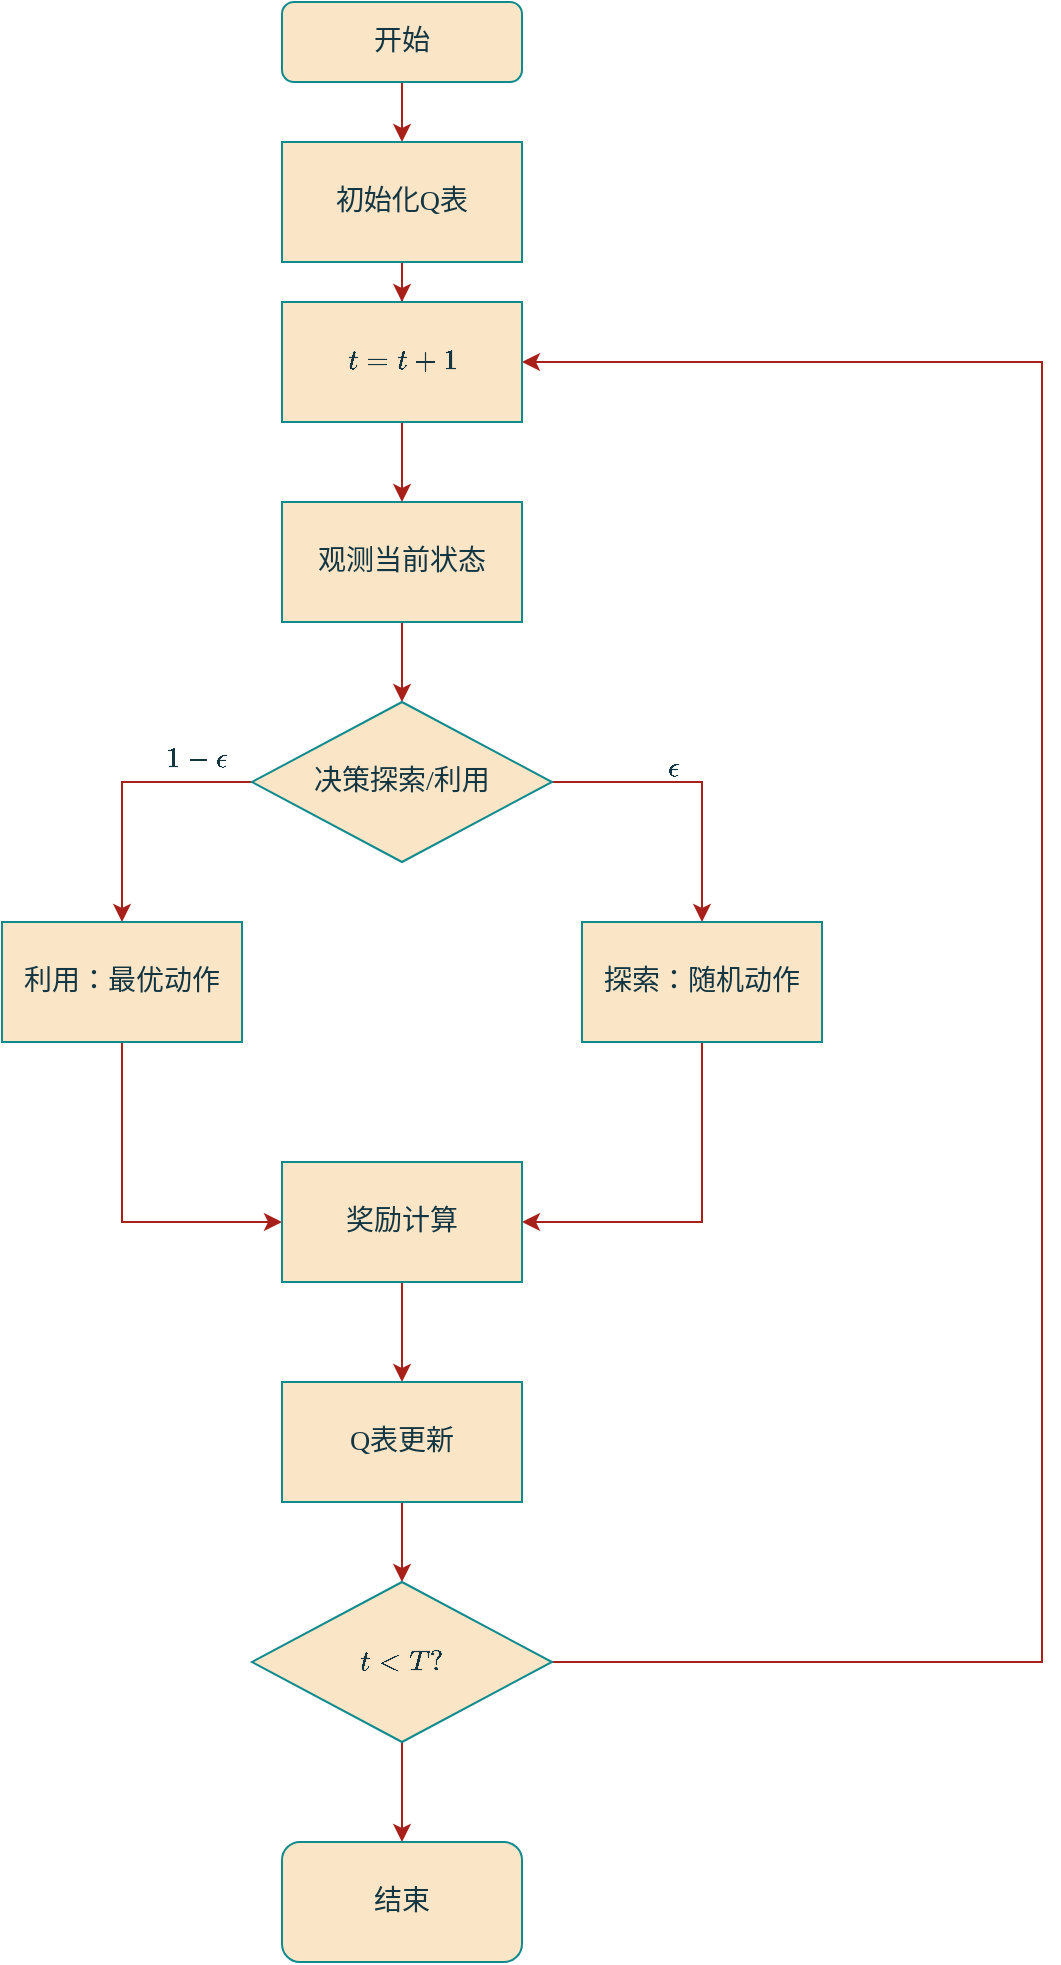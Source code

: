 <mxfile version="26.2.6">
  <diagram id="C5RBs43oDa-KdzZeNtuy" name="Page-1">
    <mxGraphModel dx="1207" dy="741" grid="1" gridSize="10" guides="1" tooltips="1" connect="1" arrows="1" fold="1" page="1" pageScale="1" pageWidth="827" pageHeight="1169" background="none" math="1" shadow="0">
      <root>
        <mxCell id="WIyWlLk6GJQsqaUBKTNV-0" />
        <mxCell id="WIyWlLk6GJQsqaUBKTNV-1" parent="WIyWlLk6GJQsqaUBKTNV-0" />
        <mxCell id="54ulJrPKZDDIkLWZrO97-37" style="edgeStyle=orthogonalEdgeStyle;rounded=0;orthogonalLoop=1;jettySize=auto;html=1;exitX=0.5;exitY=1;exitDx=0;exitDy=0;entryX=0.5;entryY=0;entryDx=0;entryDy=0;labelBackgroundColor=none;strokeColor=#A8201A;fontColor=default;" edge="1" parent="WIyWlLk6GJQsqaUBKTNV-1" source="WIyWlLk6GJQsqaUBKTNV-3" target="54ulJrPKZDDIkLWZrO97-1">
          <mxGeometry relative="1" as="geometry" />
        </mxCell>
        <mxCell id="WIyWlLk6GJQsqaUBKTNV-3" value="&lt;font style=&quot;font-size: 14px;&quot; face=&quot;宋体&quot;&gt;开始&lt;/font&gt;" style="rounded=1;whiteSpace=wrap;html=1;fontSize=12;glass=0;strokeWidth=1;shadow=0;labelBackgroundColor=none;fillColor=#FAE5C7;strokeColor=#0F8B8D;fontColor=#143642;" parent="WIyWlLk6GJQsqaUBKTNV-1" vertex="1">
          <mxGeometry x="160" y="20" width="120" height="40" as="geometry" />
        </mxCell>
        <mxCell id="54ulJrPKZDDIkLWZrO97-39" value="" style="edgeStyle=orthogonalEdgeStyle;rounded=0;orthogonalLoop=1;jettySize=auto;html=1;labelBackgroundColor=none;strokeColor=#A8201A;fontColor=default;" edge="1" parent="WIyWlLk6GJQsqaUBKTNV-1" source="54ulJrPKZDDIkLWZrO97-1" target="54ulJrPKZDDIkLWZrO97-38">
          <mxGeometry relative="1" as="geometry" />
        </mxCell>
        <mxCell id="54ulJrPKZDDIkLWZrO97-1" value="&lt;font style=&quot;font-size: 14px;&quot; face=&quot;宋体&quot;&gt;初始化Q表&lt;/font&gt;" style="rounded=0;whiteSpace=wrap;html=1;labelBackgroundColor=none;fillColor=#FAE5C7;strokeColor=#0F8B8D;fontColor=#143642;" vertex="1" parent="WIyWlLk6GJQsqaUBKTNV-1">
          <mxGeometry x="160" y="90" width="120" height="60" as="geometry" />
        </mxCell>
        <mxCell id="54ulJrPKZDDIkLWZrO97-5" value="" style="edgeStyle=orthogonalEdgeStyle;rounded=0;orthogonalLoop=1;jettySize=auto;html=1;labelBackgroundColor=none;strokeColor=#A8201A;fontColor=default;" edge="1" parent="WIyWlLk6GJQsqaUBKTNV-1" source="54ulJrPKZDDIkLWZrO97-2" target="54ulJrPKZDDIkLWZrO97-4">
          <mxGeometry relative="1" as="geometry" />
        </mxCell>
        <mxCell id="54ulJrPKZDDIkLWZrO97-2" value="&lt;font style=&quot;font-size: 14px;&quot; face=&quot;宋体&quot;&gt;观测当前状态&lt;/font&gt;" style="whiteSpace=wrap;html=1;rounded=0;labelBackgroundColor=none;fillColor=#FAE5C7;strokeColor=#0F8B8D;fontColor=#143642;" vertex="1" parent="WIyWlLk6GJQsqaUBKTNV-1">
          <mxGeometry x="160" y="270" width="120" height="60" as="geometry" />
        </mxCell>
        <mxCell id="54ulJrPKZDDIkLWZrO97-7" value="" style="edgeStyle=orthogonalEdgeStyle;rounded=0;orthogonalLoop=1;jettySize=auto;html=1;labelBackgroundColor=none;strokeColor=#A8201A;fontColor=default;" edge="1" parent="WIyWlLk6GJQsqaUBKTNV-1" source="54ulJrPKZDDIkLWZrO97-4" target="54ulJrPKZDDIkLWZrO97-6">
          <mxGeometry relative="1" as="geometry" />
        </mxCell>
        <mxCell id="54ulJrPKZDDIkLWZrO97-9" value="" style="edgeStyle=orthogonalEdgeStyle;rounded=0;orthogonalLoop=1;jettySize=auto;html=1;labelBackgroundColor=none;strokeColor=#A8201A;fontColor=default;" edge="1" parent="WIyWlLk6GJQsqaUBKTNV-1" source="54ulJrPKZDDIkLWZrO97-4" target="54ulJrPKZDDIkLWZrO97-8">
          <mxGeometry relative="1" as="geometry" />
        </mxCell>
        <mxCell id="54ulJrPKZDDIkLWZrO97-4" value="&lt;font style=&quot;font-size: 14px;&quot; face=&quot;宋体&quot;&gt;决策探索/利用&lt;/font&gt;" style="rhombus;whiteSpace=wrap;html=1;rounded=0;labelBackgroundColor=none;fillColor=#FAE5C7;strokeColor=#0F8B8D;fontColor=#143642;" vertex="1" parent="WIyWlLk6GJQsqaUBKTNV-1">
          <mxGeometry x="145" y="370" width="150" height="80" as="geometry" />
        </mxCell>
        <mxCell id="54ulJrPKZDDIkLWZrO97-25" style="edgeStyle=orthogonalEdgeStyle;rounded=0;orthogonalLoop=1;jettySize=auto;html=1;entryX=1;entryY=0.5;entryDx=0;entryDy=0;labelBackgroundColor=none;strokeColor=#A8201A;fontColor=default;" edge="1" parent="WIyWlLk6GJQsqaUBKTNV-1" source="54ulJrPKZDDIkLWZrO97-6">
          <mxGeometry relative="1" as="geometry">
            <mxPoint x="280" y="630" as="targetPoint" />
            <Array as="points">
              <mxPoint x="370" y="630" />
            </Array>
          </mxGeometry>
        </mxCell>
        <mxCell id="54ulJrPKZDDIkLWZrO97-6" value="&lt;font face=&quot;宋体&quot; style=&quot;font-size: 14px;&quot;&gt;探索：随机动作&lt;/font&gt;" style="whiteSpace=wrap;html=1;rounded=0;labelBackgroundColor=none;fillColor=#FAE5C7;strokeColor=#0F8B8D;fontColor=#143642;" vertex="1" parent="WIyWlLk6GJQsqaUBKTNV-1">
          <mxGeometry x="310" y="480" width="120" height="60" as="geometry" />
        </mxCell>
        <mxCell id="54ulJrPKZDDIkLWZrO97-24" style="edgeStyle=orthogonalEdgeStyle;rounded=0;orthogonalLoop=1;jettySize=auto;html=1;entryX=0;entryY=0.5;entryDx=0;entryDy=0;labelBackgroundColor=none;strokeColor=#A8201A;fontColor=default;" edge="1" parent="WIyWlLk6GJQsqaUBKTNV-1" source="54ulJrPKZDDIkLWZrO97-8">
          <mxGeometry relative="1" as="geometry">
            <mxPoint x="160" y="630" as="targetPoint" />
            <Array as="points">
              <mxPoint x="80" y="630" />
            </Array>
          </mxGeometry>
        </mxCell>
        <mxCell id="54ulJrPKZDDIkLWZrO97-8" value="&lt;font style=&quot;font-size: 14px;&quot; face=&quot;宋体&quot;&gt;利用：最优动作&lt;/font&gt;" style="rounded=0;whiteSpace=wrap;html=1;labelBackgroundColor=none;fillColor=#FAE5C7;strokeColor=#0F8B8D;fontColor=#143642;" vertex="1" parent="WIyWlLk6GJQsqaUBKTNV-1">
          <mxGeometry x="20" y="480" width="120" height="60" as="geometry" />
        </mxCell>
        <mxCell id="54ulJrPKZDDIkLWZrO97-31" value="" style="edgeStyle=orthogonalEdgeStyle;rounded=0;orthogonalLoop=1;jettySize=auto;html=1;labelBackgroundColor=none;strokeColor=#A8201A;fontColor=default;" edge="1" parent="WIyWlLk6GJQsqaUBKTNV-1" source="54ulJrPKZDDIkLWZrO97-26" target="54ulJrPKZDDIkLWZrO97-30">
          <mxGeometry relative="1" as="geometry" />
        </mxCell>
        <mxCell id="54ulJrPKZDDIkLWZrO97-26" value="&lt;font style=&quot;font-size: 14px;&quot; face=&quot;宋体&quot;&gt;奖励计算&lt;/font&gt;" style="whiteSpace=wrap;html=1;rounded=0;labelBackgroundColor=none;fillColor=#FAE5C7;strokeColor=#0F8B8D;fontColor=#143642;" vertex="1" parent="WIyWlLk6GJQsqaUBKTNV-1">
          <mxGeometry x="160" y="600" width="120" height="60" as="geometry" />
        </mxCell>
        <mxCell id="54ulJrPKZDDIkLWZrO97-33" value="" style="edgeStyle=orthogonalEdgeStyle;rounded=0;orthogonalLoop=1;jettySize=auto;html=1;labelBackgroundColor=none;strokeColor=#A8201A;fontColor=default;" edge="1" parent="WIyWlLk6GJQsqaUBKTNV-1" source="54ulJrPKZDDIkLWZrO97-30" target="54ulJrPKZDDIkLWZrO97-32">
          <mxGeometry relative="1" as="geometry" />
        </mxCell>
        <mxCell id="54ulJrPKZDDIkLWZrO97-30" value="&lt;font style=&quot;font-size: 14px;&quot; face=&quot;宋体&quot;&gt;Q表更新&lt;/font&gt;" style="whiteSpace=wrap;html=1;rounded=0;labelBackgroundColor=none;fillColor=#FAE5C7;strokeColor=#0F8B8D;fontColor=#143642;" vertex="1" parent="WIyWlLk6GJQsqaUBKTNV-1">
          <mxGeometry x="160" y="710" width="120" height="60" as="geometry" />
        </mxCell>
        <mxCell id="54ulJrPKZDDIkLWZrO97-35" value="" style="edgeStyle=orthogonalEdgeStyle;rounded=0;orthogonalLoop=1;jettySize=auto;html=1;labelBackgroundColor=none;strokeColor=#A8201A;fontColor=default;" edge="1" parent="WIyWlLk6GJQsqaUBKTNV-1" source="54ulJrPKZDDIkLWZrO97-32" target="54ulJrPKZDDIkLWZrO97-34">
          <mxGeometry relative="1" as="geometry" />
        </mxCell>
        <mxCell id="54ulJrPKZDDIkLWZrO97-41" style="edgeStyle=orthogonalEdgeStyle;rounded=0;orthogonalLoop=1;jettySize=auto;html=1;entryX=1;entryY=0.5;entryDx=0;entryDy=0;labelBackgroundColor=none;strokeColor=#A8201A;fontColor=default;" edge="1" parent="WIyWlLk6GJQsqaUBKTNV-1" source="54ulJrPKZDDIkLWZrO97-32" target="54ulJrPKZDDIkLWZrO97-38">
          <mxGeometry relative="1" as="geometry">
            <Array as="points">
              <mxPoint x="540" y="850" />
              <mxPoint x="540" y="200" />
            </Array>
          </mxGeometry>
        </mxCell>
        <mxCell id="54ulJrPKZDDIkLWZrO97-32" value="&lt;div style=&quot;text-align: left;&quot;&gt;&lt;font style=&quot;font-size: 14px;&quot; face=&quot;宋体&quot;&gt;$$t&amp;lt;T?$$&lt;/font&gt;&lt;/div&gt;" style="rhombus;whiteSpace=wrap;html=1;rounded=0;labelBackgroundColor=none;fillColor=#FAE5C7;strokeColor=#0F8B8D;fontColor=#143642;" vertex="1" parent="WIyWlLk6GJQsqaUBKTNV-1">
          <mxGeometry x="145" y="810" width="150" height="80" as="geometry" />
        </mxCell>
        <mxCell id="54ulJrPKZDDIkLWZrO97-34" value="&lt;font face=&quot;宋体&quot; style=&quot;font-size: 14px;&quot;&gt;结束&lt;/font&gt;" style="rounded=1;whiteSpace=wrap;html=1;labelBackgroundColor=none;fillColor=#FAE5C7;strokeColor=#0F8B8D;fontColor=#143642;" vertex="1" parent="WIyWlLk6GJQsqaUBKTNV-1">
          <mxGeometry x="160" y="940" width="120" height="60" as="geometry" />
        </mxCell>
        <mxCell id="54ulJrPKZDDIkLWZrO97-40" value="" style="edgeStyle=orthogonalEdgeStyle;rounded=0;orthogonalLoop=1;jettySize=auto;html=1;labelBackgroundColor=none;strokeColor=#A8201A;fontColor=default;" edge="1" parent="WIyWlLk6GJQsqaUBKTNV-1" source="54ulJrPKZDDIkLWZrO97-38" target="54ulJrPKZDDIkLWZrO97-2">
          <mxGeometry relative="1" as="geometry" />
        </mxCell>
        <mxCell id="54ulJrPKZDDIkLWZrO97-38" value="&lt;font style=&quot;font-size: 14px;&quot; face=&quot;宋体&quot;&gt;$$t=t+1$$&lt;/font&gt;" style="whiteSpace=wrap;html=1;rounded=0;labelBackgroundColor=none;fillColor=#FAE5C7;strokeColor=#0F8B8D;fontColor=#143642;" vertex="1" parent="WIyWlLk6GJQsqaUBKTNV-1">
          <mxGeometry x="160" y="170" width="120" height="60" as="geometry" />
        </mxCell>
        <mxCell id="54ulJrPKZDDIkLWZrO97-43" value="&lt;font style=&quot;font-size: 14px;&quot; face=&quot;宋体&quot;&gt;$$\epsilon$$&lt;/font&gt;&lt;div&gt;&lt;br&gt;&lt;/div&gt;" style="text;html=1;align=center;verticalAlign=middle;resizable=0;points=[];autosize=1;strokeColor=none;fillColor=none;fontColor=#143642;" vertex="1" parent="WIyWlLk6GJQsqaUBKTNV-1">
          <mxGeometry x="300" y="390" width="110" height="40" as="geometry" />
        </mxCell>
        <mxCell id="54ulJrPKZDDIkLWZrO97-44" value="&lt;font style=&quot;font-size: 14px;&quot; face=&quot;宋体&quot;&gt;$$1-\epsilon$$&lt;/font&gt;" style="text;whiteSpace=wrap;html=1;fontColor=#143642;" vertex="1" parent="WIyWlLk6GJQsqaUBKTNV-1">
          <mxGeometry x="100" y="370" width="100" height="40" as="geometry" />
        </mxCell>
      </root>
    </mxGraphModel>
  </diagram>
</mxfile>
